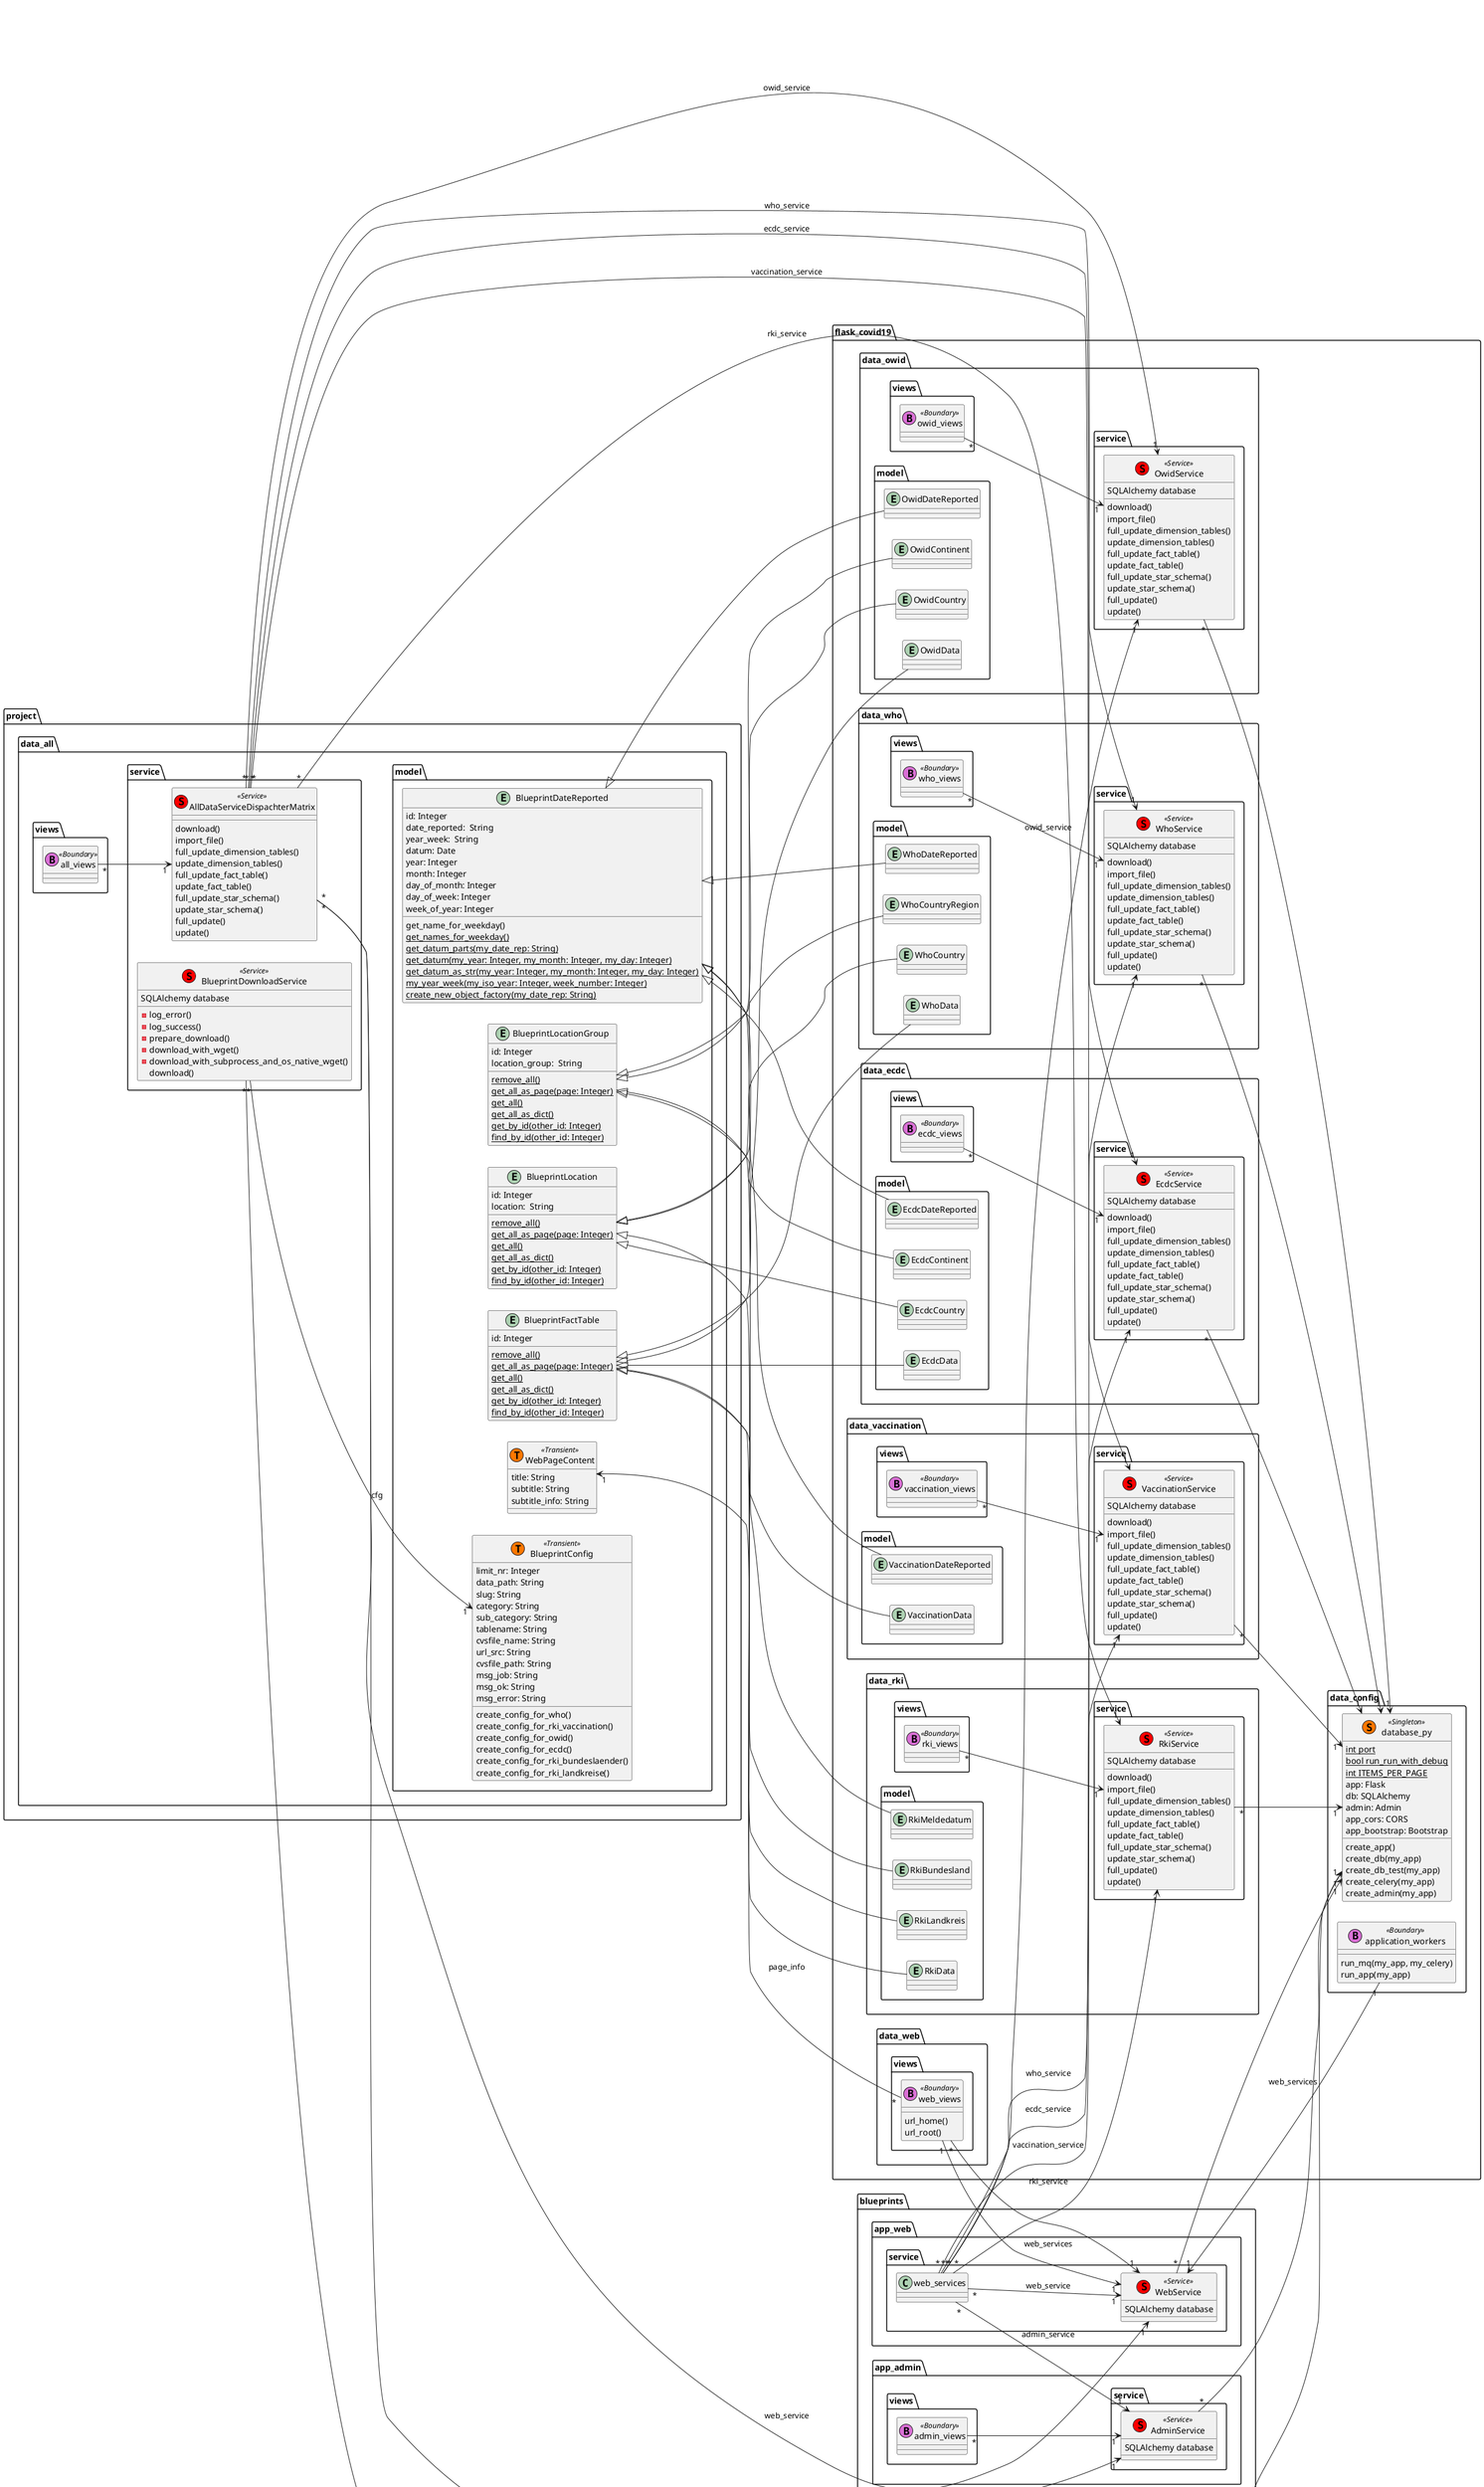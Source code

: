 @startuml
left to right direction
package project.data_all.model {
	entity BlueprintDateReported {
	    id: Integer
		date_reported:  String
	    year_week:  String
	    datum: Date
	    year: Integer
	    month: Integer
	    day_of_month: Integer
	    day_of_week: Integer
	    week_of_year: Integer
		get_name_for_weekday()
		{classifier} get_names_for_weekday()
		{classifier} get_datum_parts(my_date_rep: String)
		{classifier} get_datum(my_year: Integer, my_month: Integer, my_day: Integer)
		{classifier} get_datum_as_str(my_year: Integer, my_month: Integer, my_day: Integer)
		{classifier} my_year_week(my_iso_year: Integer, week_number: Integer)
		{classifier} create_new_object_factory(my_date_rep: String)
	}
	entity BlueprintLocationGroup {
	    id: Integer
	    location_group:  String
	    {classifier} remove_all()
	    {classifier} get_all_as_page(page: Integer)
	    {classifier} get_all()
	    {classifier} get_all_as_dict()
	    {classifier} get_by_id(other_id: Integer)
	    {classifier} find_by_id(other_id: Integer)
	}
	entity BlueprintLocation {
	    id: Integer
	    location:  String
	    {classifier} remove_all()
	    {classifier} get_all_as_page(page: Integer)
	    {classifier} get_all()
	    {classifier} get_all_as_dict()
	    {classifier} get_by_id(other_id: Integer)
	    {classifier} find_by_id(other_id: Integer)
	}
	entity BlueprintFactTable {
	    id: Integer
	    {classifier} remove_all()
	    {classifier} get_all_as_page(page: Integer)
	    {classifier} get_all()
	    {classifier} get_all_as_dict()
	    {classifier} get_by_id(other_id: Integer)
	    {classifier} find_by_id(other_id: Integer)
	}
}
package project.data_all.model {
	class WebPageContent << (T,#FF7700) Transient >> {
		title: String
		subtitle: String
		subtitle_info: String
	}
	class BlueprintConfig << (T,#FF7700) Transient >> {
		limit_nr: Integer
	    data_path: String
	    slug: String
	    category: String
	    sub_category: String
	    tablename: String
	    cvsfile_name: String
	    url_src: String
	    cvsfile_path: String
	    msg_job: String
	    msg_ok: String
	    msg_error: String
		create_config_for_who()
		create_config_for_rki_vaccination()
		create_config_for_owid()
		create_config_for_ecdc()
		create_config_for_rki_bundeslaender()
		create_config_for_rki_landkreise()
	}
}
package project.data_all.service {
	class BlueprintDownloadService << (S,red) Service >> {
		-log_error()
		-log_success()
		-prepare_download()
		-download_with_wget()
		-download_with_subprocess_and_os_native_wget()
		download()
	}
	class AllDataServiceDispachterMatrix << (S,red) Service >> {
		download()
		import_file()
		full_update_dimension_tables()
		update_dimension_tables()
		full_update_fact_table()
		update_fact_table()
		full_update_star_schema()
		update_star_schema()
		full_update()
		update()
	}
}
package project.data_all.views {
	class all_views << (B,orchid) Boundary >>  {
	}
}
package flask_covid19.data_config {
	class database_py << (S,#FF7700) Singleton >> {
		{static} int port
		{static} bool run_run_with_debug
		{static} int ITEMS_PER_PAGE
		app: Flask
		db: SQLAlchemy
		admin: Admin
		app_cors: CORS
		app_bootstrap: Bootstrap
		create_app()
		create_db(my_app)
		create_db_test(my_app)
		create_celery(my_app)
		create_admin(my_app)
	}
	class application_workers << (B,orchid) Boundary >> {
		run_mq(my_app, my_celery)
		run_app(my_app)
	}
}
package blueprints.app_admin.service {
	class AdminService << (S,red) Service >> {

	}
}
package blueprints.app_admin.views {
	class admin_views << (B,orchid) Boundary >>  {
	}
}
package blueprints.app_admin.service {
	class AdminService << (S,red) Service >> {

	}
}
package blueprints.app_web.service {
	class WebService << (S,red) Service >> {
	}
	class web_services {
	}
}
package flask_covid19.data_web.views {
	class web_views << (B,orchid) Boundary >> {
		url_home()
		url_root()
	}
}
package flask_covid19.data_who.service {
	class WhoService << (S,red) Service >> {
		download()
		import_file()
		full_update_dimension_tables()
		update_dimension_tables()
		full_update_fact_table()
		update_fact_table()
		full_update_star_schema()
		update_star_schema()
		full_update()
		update()
	}
}
package flask_covid19.data_who.views {
	class who_views << (B,orchid) Boundary >>  {
	}
}
package flask_covid19.data_who.model {
	entity WhoDateReported {
	}
	entity WhoCountryRegion {
	}
	entity WhoCountry {
	}
	entity WhoData {
	}
}
package flask_covid19.data_ecdc.views {
	class ecdc_views << (B,orchid) Boundary >>  {
	}
}
package flask_covid19.data_ecdc.service {
	class EcdcService << (S,red) Service >> {
		download()
		import_file()
		full_update_dimension_tables()
		update_dimension_tables()
		full_update_fact_table()
		update_fact_table()
		full_update_star_schema()
		update_star_schema()
		full_update()
		update()
	}
}
package flask_covid19.data_ecdc.model {
	entity EcdcDateReported {
	}
	entity EcdcContinent {
	}
	entity EcdcCountry {
	}
	entity EcdcData {
	}
}
package flask_covid19.data_vaccination.views {
	class vaccination_views << (B,orchid) Boundary >>  {
	}
}
package flask_covid19.data_vaccination.service {
	class VaccinationService << (S,red) Service >> {
		download()
		import_file()
		full_update_dimension_tables()
		update_dimension_tables()
		full_update_fact_table()
		update_fact_table()
		full_update_star_schema()
		update_star_schema()
		full_update()
		update()
	}
}
package flask_covid19.data_vaccination.model {
	entity VaccinationDateReported {
	}
	entity VaccinationData {
	}
}
package flask_covid19.data_rki.views {
	class rki_views << (B,orchid) Boundary >>  {
	}
}
package flask_covid19.data_rki.service {
	class RkiService << (S,red) Service >> {
		download()
		import_file()
		full_update_dimension_tables()
		update_dimension_tables()
		full_update_fact_table()
		update_fact_table()
		full_update_star_schema()
		update_star_schema()
		full_update()
		update()
	}
}
package flask_covid19.data_rki.model {
	entity RkiMeldedatum {
	}
	entity RkiBundesland {
	}
	entity RkiLandkreis {
	}
	entity RkiData {
	}
}
package flask_covid19.data_owid.views {
	class owid_views << (B,orchid) Boundary >>  {
	}
}
package flask_covid19.data_owid.service {
	class OwidService << (S,red) Service >> {
		download()
		import_file()
		full_update_dimension_tables()
		update_dimension_tables()
		full_update_fact_table()
		update_fact_table()
		full_update_star_schema()
		update_star_schema()
		full_update()
		update()
	}
}
package flask_covid19.data_owid.model {
	entity OwidDateReported {
	}
	entity OwidContinent {
	}
	entity OwidCountry {
	}
	entity OwidData {
	}
}

BlueprintDateReported <|-- WhoDateReported
BlueprintDateReported <|-- OwidDateReported
BlueprintDateReported <|-- RkiMeldedatum
BlueprintDateReported <|-- EcdcDateReported
BlueprintDateReported <|-- VaccinationDateReported

BlueprintLocationGroup <|-- WhoCountryRegion
BlueprintLocationGroup <|-- OwidContinent
BlueprintLocationGroup <|-- RkiBundesland
BlueprintLocationGroup <|-- EcdcContinent

BlueprintLocation <|-- WhoCountry
BlueprintLocation <|-- OwidCountry
BlueprintLocation <|-- RkiLandkreis
BlueprintLocation <|-- EcdcCountry

BlueprintFactTable <|-- WhoData
BlueprintFactTable <|-- VaccinationData
BlueprintFactTable <|-- OwidData
BlueprintFactTable <|-- RkiData
BlueprintFactTable <|-- EcdcData

BlueprintDownloadService "*" --> "1"  BlueprintConfig: cfg
application_workers "1" --> "1" WebService: web_services
web_views "1" --> "1" WebService: web_services
web_views "*" --> "1" WebPageContent: page_info
web_services "*" --> "1" WebService: web_service
web_services "*" --> "1" AdminService: admin_service
web_services "*" --> "1" WhoService: who_service
web_services "*" --> "1" EcdcService: ecdc_service
web_services "*" --> "1" VaccinationService: vaccination_service
web_services "*" --> "1" RkiService: rki_service
web_services "*" --> "1" OwidService: owid_service

all_views "*" --> "1" AllDataServiceDispachterMatrix

AllDataServiceDispachterMatrix "*" --> "1" WebService: web_service
AllDataServiceDispachterMatrix "*" --> "1" AdminService: admin_service
AllDataServiceDispachterMatrix "*" --> "1" WhoService: who_service
AllDataServiceDispachterMatrix "*" --> "1" EcdcService: ecdc_service
AllDataServiceDispachterMatrix "*" --> "1" VaccinationService: vaccination_service
AllDataServiceDispachterMatrix "*" --> "1" RkiService: rki_service
AllDataServiceDispachterMatrix "*" --> "1" OwidService: owid_service

who_views "*" --> "1" WhoService
owid_views "*" --> "1" OwidService
rki_views "*" --> "1" RkiService
vaccination_views  "*" --> "1" VaccinationService
ecdc_views "*" --> "1" EcdcService
admin_views "*" --> "1"  AdminService
web_views "*" --> "1" WebService

WebService "*" --> "1" database_py
BlueprintDownloadService "*" --> "1" database_py
AdminService "*" --> "1" database_py
WhoService "*" --> "1" database_py
EcdcService "*" --> "1" database_py
RkiService "*" --> "1" database_py
VaccinationService "*" --> "1" database_py
OwidService "*" --> "1" database_py

WebService : SQLAlchemy database
BlueprintDownloadService : SQLAlchemy database
AdminService : SQLAlchemy database
WhoService : SQLAlchemy database
EcdcService : SQLAlchemy database
RkiService : SQLAlchemy database
VaccinationService : SQLAlchemy database
OwidService : SQLAlchemy database
@enduml
